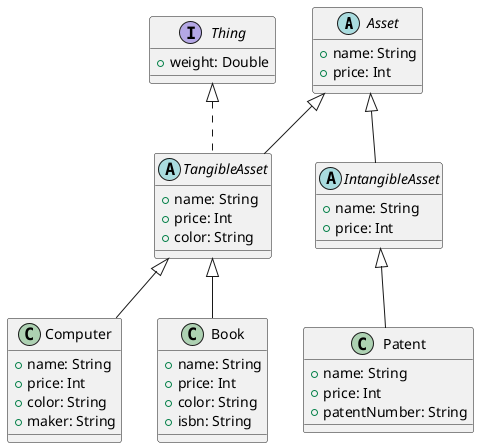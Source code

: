 @startuml

abstract class Asset {
    +name: String
    +price: Int
}

abstract class TangibleAsset extends Asset implements Thing {
    + name: String
    + price: Int
    + color: String
}

abstract class IntangibleAsset extends Asset {
    + name: String
    + price: Int
}

class Computer extends TangibleAsset {
    + name: String
    + price: Int
    + color: String
    + maker: String
}

class Book extends TangibleAsset {
    + name: String
    + price: Int
    + color: String
    + isbn: String
}

class Patent extends IntangibleAsset {
    + name: String
    + price: Int
    + patentNumber: String
}

interface Thing {
    + weight: Double
}
@enduml